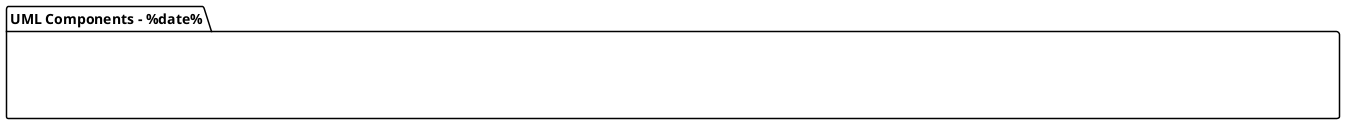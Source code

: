 @startuml

top to bottom direction

skinparam componentStyle uml2
skinparam handwritten false
skinparam monochrome false
skinparam shadowing false
skinparam defaultTextAlignment center
skinparam packageFontSize  14
skinparam packageFontName Arial

skinparam component {
    StereotypeFontSize 14
    StereotypeFontColor black
    StereotypeName Arial
    StereotypeFontStyle normal
    FontSize 14
    FontColor black
    FontName Arial
    BackgroundColor white
}

skinparam package<<Transparent>> {
  borderColor Transparent
  backgroundColor Transparent
  fontColor Transparent
  stereotypeFontColor Transparent
}

!pragma ratio 0.66

left to right direction

package "UML Components - %date%" {

package "0123456789012345678901234567890123456789012345678901234567890123456789012345678901234567890123456789012345678901234567890123456789012345678901234567890123456789" <<Transparent>> {

     '##PACKAGES##
    }
}

@enduml


